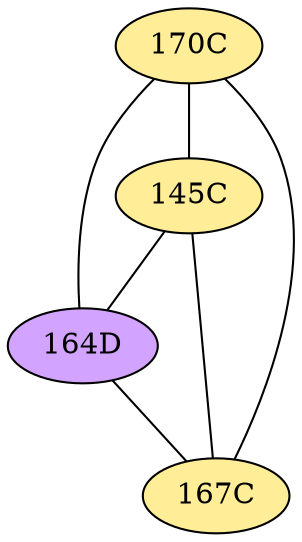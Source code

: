 // The Round Table
graph {
	"170C" [fillcolor="#FFED97" style=radial]
	"145C" [fillcolor="#FFED97" style=radial]
	"170C" -- "145C" [penwidth=1]
	"170C" [fillcolor="#FFED97" style=radial]
	"164D" [fillcolor="#D3A4FF" style=radial]
	"170C" -- "164D" [penwidth=1]
	"170C" [fillcolor="#FFED97" style=radial]
	"167C" [fillcolor="#FFED97" style=radial]
	"170C" -- "167C" [penwidth=1]
	"145C" [fillcolor="#FFED97" style=radial]
	"164D" [fillcolor="#D3A4FF" style=radial]
	"145C" -- "164D" [penwidth=1]
	"145C" [fillcolor="#FFED97" style=radial]
	"167C" [fillcolor="#FFED97" style=radial]
	"145C" -- "167C" [penwidth=1]
	"164D" [fillcolor="#D3A4FF" style=radial]
	"167C" [fillcolor="#FFED97" style=radial]
	"164D" -- "167C" [penwidth=1]
}
